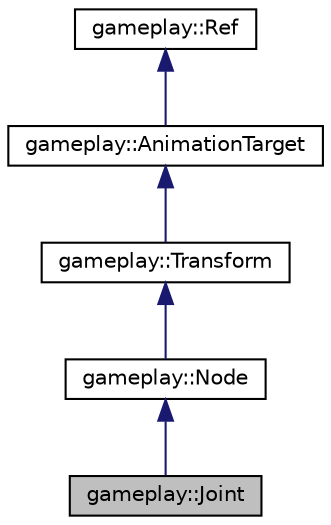 digraph G
{
  edge [fontname="Helvetica",fontsize="10",labelfontname="Helvetica",labelfontsize="10"];
  node [fontname="Helvetica",fontsize="10",shape=record];
  Node1 [label="gameplay::Joint",height=0.2,width=0.4,color="black", fillcolor="grey75", style="filled" fontcolor="black"];
  Node2 -> Node1 [dir="back",color="midnightblue",fontsize="10",style="solid",fontname="Helvetica"];
  Node2 [label="gameplay::Node",height=0.2,width=0.4,color="black", fillcolor="white", style="filled",URL="$classgameplay_1_1_node.html"];
  Node3 -> Node2 [dir="back",color="midnightblue",fontsize="10",style="solid",fontname="Helvetica"];
  Node3 [label="gameplay::Transform",height=0.2,width=0.4,color="black", fillcolor="white", style="filled",URL="$classgameplay_1_1_transform.html"];
  Node4 -> Node3 [dir="back",color="midnightblue",fontsize="10",style="solid",fontname="Helvetica"];
  Node4 [label="gameplay::AnimationTarget",height=0.2,width=0.4,color="black", fillcolor="white", style="filled",URL="$classgameplay_1_1_animation_target.html"];
  Node5 -> Node4 [dir="back",color="midnightblue",fontsize="10",style="solid",fontname="Helvetica"];
  Node5 [label="gameplay::Ref",height=0.2,width=0.4,color="black", fillcolor="white", style="filled",URL="$classgameplay_1_1_ref.html"];
}
